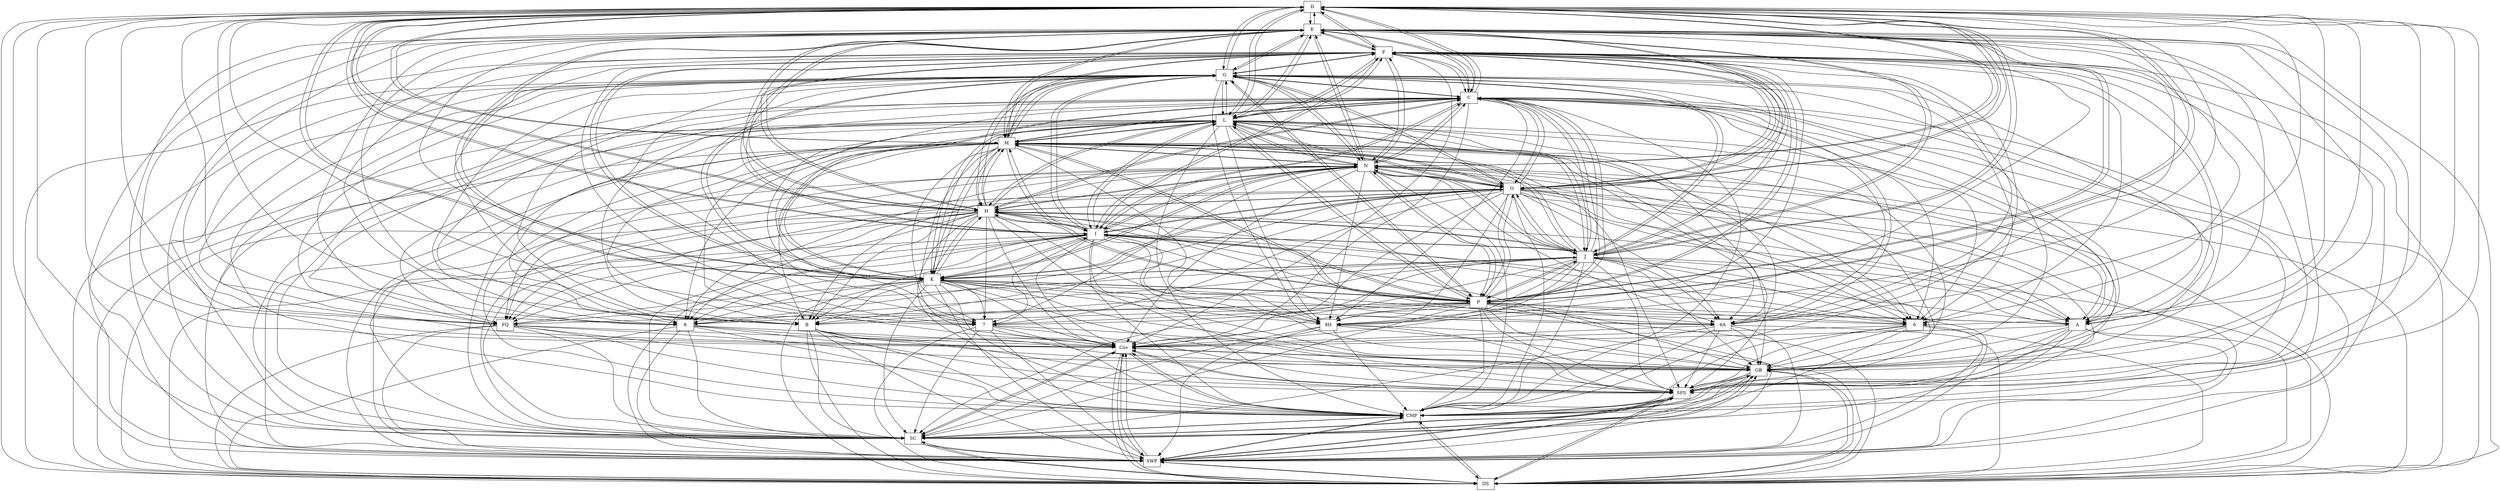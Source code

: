digraph{
graph [rankdir=TB];
node [shape=box];
edge [arrowhead=normal];
0[label="D",]
1[label="E",]
2[label="F",]
3[label="G",]
4[label="A",]
5[label="B",]
6[label="Cus",]
7[label="C",]
8[label="GB",]
9[label="L",]
10[label="M",]
11[label="N",]
12[label="O",]
13[label="H",]
14[label="I",]
15[label="J",]
16[label="K",]
17[label="P",]
18[label="DS",]
19[label="FQ",]
20[label="SWP",]
21[label="SC",]
22[label="6A",]
23[label="CMP",]
24[label="8H",]
25[label="SFS",]
26[label="7",]
27[label="6",]
28[label="8",]
0->1[label="",]
0->2[label="",]
0->3[label="",]
0->4[label="",]
0->5[label="",]
0->6[label="",]
0->7[label="",]
0->8[label="",]
0->9[label="",]
0->10[label="",]
0->11[label="",]
0->12[label="",]
0->13[label="",]
0->14[label="",]
0->15[label="",]
0->16[label="",]
0->17[label="",]
0->18[label="",]
0->19[label="",]
0->20[label="",]
0->21[label="",]
0->22[label="",]
0->23[label="",]
0->24[label="",]
0->25[label="",]
0->26[label="",]
0->27[label="",]
0->28[label="",]
1->0[label="",]
1->2[label="",]
1->3[label="",]
1->4[label="",]
1->5[label="",]
1->6[label="",]
1->7[label="",]
1->8[label="",]
1->9[label="",]
1->10[label="",]
1->11[label="",]
1->12[label="",]
1->13[label="",]
1->14[label="",]
1->15[label="",]
1->16[label="",]
1->17[label="",]
1->18[label="",]
1->19[label="",]
1->20[label="",]
1->21[label="",]
1->22[label="",]
1->23[label="",]
1->24[label="",]
1->25[label="",]
1->26[label="",]
1->27[label="",]
1->28[label="",]
2->0[label="",]
2->1[label="",]
2->3[label="",]
2->4[label="",]
2->5[label="",]
2->6[label="",]
2->7[label="",]
2->8[label="",]
2->9[label="",]
2->10[label="",]
2->11[label="",]
2->12[label="",]
2->13[label="",]
2->14[label="",]
2->15[label="",]
2->16[label="",]
2->17[label="",]
2->18[label="",]
2->19[label="",]
2->20[label="",]
2->21[label="",]
2->22[label="",]
2->23[label="",]
2->24[label="",]
2->25[label="",]
2->26[label="",]
2->27[label="",]
2->28[label="",]
3->0[label="",]
3->1[label="",]
3->2[label="",]
3->4[label="",]
3->5[label="",]
3->6[label="",]
3->7[label="",]
3->8[label="",]
3->9[label="",]
3->10[label="",]
3->11[label="",]
3->12[label="",]
3->13[label="",]
3->14[label="",]
3->15[label="",]
3->16[label="",]
3->17[label="",]
3->18[label="",]
3->19[label="",]
3->20[label="",]
3->21[label="",]
3->22[label="",]
3->23[label="",]
3->24[label="",]
3->25[label="",]
3->26[label="",]
3->27[label="",]
3->28[label="",]
4->6[label="",]
4->8[label="",]
4->18[label="",]
4->20[label="",]
4->21[label="",]
4->23[label="",]
4->25[label="",]
5->6[label="",]
5->8[label="",]
5->18[label="",]
5->20[label="",]
5->21[label="",]
5->23[label="",]
5->25[label="",]
6->8[label="",]
6->18[label="",]
6->20[label="",]
6->21[label="",]
6->23[label="",]
6->25[label="",]
7->0[label="",]
7->1[label="",]
7->2[label="",]
7->3[label="",]
7->4[label="",]
7->5[label="",]
7->6[label="",]
7->8[label="",]
7->9[label="",]
7->10[label="",]
7->11[label="",]
7->12[label="",]
7->13[label="",]
7->14[label="",]
7->15[label="",]
7->16[label="",]
7->17[label="",]
7->18[label="",]
7->19[label="",]
7->20[label="",]
7->21[label="",]
7->22[label="",]
7->23[label="",]
7->24[label="",]
7->25[label="",]
7->26[label="",]
7->27[label="",]
7->28[label="",]
8->6[label="",]
8->18[label="",]
8->20[label="",]
8->21[label="",]
8->23[label="",]
8->25[label="",]
9->0[label="",]
9->1[label="",]
9->2[label="",]
9->3[label="",]
9->4[label="",]
9->5[label="",]
9->6[label="",]
9->7[label="",]
9->8[label="",]
9->10[label="",]
9->11[label="",]
9->12[label="",]
9->13[label="",]
9->14[label="",]
9->15[label="",]
9->16[label="",]
9->17[label="",]
9->18[label="",]
9->19[label="",]
9->20[label="",]
9->21[label="",]
9->22[label="",]
9->23[label="",]
9->24[label="",]
9->25[label="",]
9->26[label="",]
9->27[label="",]
9->28[label="",]
10->0[label="",]
10->1[label="",]
10->2[label="",]
10->3[label="",]
10->4[label="",]
10->5[label="",]
10->6[label="",]
10->7[label="",]
10->8[label="",]
10->9[label="",]
10->11[label="",]
10->12[label="",]
10->13[label="",]
10->14[label="",]
10->15[label="",]
10->16[label="",]
10->17[label="",]
10->18[label="",]
10->19[label="",]
10->20[label="",]
10->21[label="",]
10->22[label="",]
10->23[label="",]
10->24[label="",]
10->25[label="",]
10->26[label="",]
10->27[label="",]
10->28[label="",]
11->0[label="",]
11->1[label="",]
11->2[label="",]
11->3[label="",]
11->4[label="",]
11->5[label="",]
11->6[label="",]
11->7[label="",]
11->8[label="",]
11->9[label="",]
11->10[label="",]
11->12[label="",]
11->13[label="",]
11->14[label="",]
11->15[label="",]
11->16[label="",]
11->17[label="",]
11->18[label="",]
11->19[label="",]
11->20[label="",]
11->21[label="",]
11->22[label="",]
11->23[label="",]
11->24[label="",]
11->25[label="",]
11->26[label="",]
11->27[label="",]
11->28[label="",]
12->0[label="",]
12->1[label="",]
12->2[label="",]
12->3[label="",]
12->4[label="",]
12->5[label="",]
12->6[label="",]
12->7[label="",]
12->8[label="",]
12->9[label="",]
12->10[label="",]
12->11[label="",]
12->13[label="",]
12->14[label="",]
12->15[label="",]
12->16[label="",]
12->17[label="",]
12->18[label="",]
12->19[label="",]
12->20[label="",]
12->21[label="",]
12->22[label="",]
12->23[label="",]
12->24[label="",]
12->25[label="",]
12->26[label="",]
12->27[label="",]
12->28[label="",]
13->0[label="",]
13->1[label="",]
13->2[label="",]
13->3[label="",]
13->4[label="",]
13->5[label="",]
13->6[label="",]
13->7[label="",]
13->8[label="",]
13->9[label="",]
13->10[label="",]
13->11[label="",]
13->12[label="",]
13->14[label="",]
13->15[label="",]
13->16[label="",]
13->17[label="",]
13->18[label="",]
13->19[label="",]
13->20[label="",]
13->21[label="",]
13->22[label="",]
13->23[label="",]
13->24[label="",]
13->25[label="",]
13->26[label="",]
13->27[label="",]
13->28[label="",]
14->0[label="",]
14->1[label="",]
14->2[label="",]
14->3[label="",]
14->4[label="",]
14->5[label="",]
14->6[label="",]
14->7[label="",]
14->8[label="",]
14->9[label="",]
14->10[label="",]
14->11[label="",]
14->12[label="",]
14->13[label="",]
14->15[label="",]
14->16[label="",]
14->17[label="",]
14->18[label="",]
14->19[label="",]
14->20[label="",]
14->21[label="",]
14->22[label="",]
14->23[label="",]
14->24[label="",]
14->25[label="",]
14->26[label="",]
14->27[label="",]
14->28[label="",]
15->0[label="",]
15->1[label="",]
15->2[label="",]
15->3[label="",]
15->4[label="",]
15->5[label="",]
15->6[label="",]
15->7[label="",]
15->8[label="",]
15->9[label="",]
15->10[label="",]
15->11[label="",]
15->12[label="",]
15->13[label="",]
15->14[label="",]
15->16[label="",]
15->17[label="",]
15->18[label="",]
15->19[label="",]
15->20[label="",]
15->21[label="",]
15->22[label="",]
15->23[label="",]
15->24[label="",]
15->25[label="",]
15->26[label="",]
15->27[label="",]
15->28[label="",]
16->0[label="",]
16->1[label="",]
16->2[label="",]
16->3[label="",]
16->4[label="",]
16->5[label="",]
16->6[label="",]
16->7[label="",]
16->8[label="",]
16->9[label="",]
16->10[label="",]
16->11[label="",]
16->12[label="",]
16->13[label="",]
16->14[label="",]
16->15[label="",]
16->17[label="",]
16->18[label="",]
16->19[label="",]
16->20[label="",]
16->21[label="",]
16->22[label="",]
16->23[label="",]
16->24[label="",]
16->25[label="",]
16->26[label="",]
16->27[label="",]
16->28[label="",]
17->0[label="",]
17->1[label="",]
17->2[label="",]
17->3[label="",]
17->4[label="",]
17->5[label="",]
17->6[label="",]
17->7[label="",]
17->8[label="",]
17->9[label="",]
17->10[label="",]
17->11[label="",]
17->12[label="",]
17->13[label="",]
17->14[label="",]
17->15[label="",]
17->16[label="",]
17->18[label="",]
17->19[label="",]
17->20[label="",]
17->21[label="",]
17->22[label="",]
17->23[label="",]
17->24[label="",]
17->25[label="",]
17->26[label="",]
17->27[label="",]
17->28[label="",]
18->6[label="",]
18->8[label="",]
18->20[label="",]
18->21[label="",]
18->23[label="",]
18->25[label="",]
19->6[label="",]
19->8[label="",]
19->18[label="",]
19->20[label="",]
19->21[label="",]
19->23[label="",]
19->25[label="",]
20->6[label="",]
20->8[label="",]
20->18[label="",]
20->21[label="",]
20->23[label="",]
20->25[label="",]
21->6[label="",]
21->8[label="",]
21->18[label="",]
21->20[label="",]
21->23[label="",]
21->25[label="",]
22->6[label="",]
22->8[label="",]
22->18[label="",]
22->20[label="",]
22->21[label="",]
22->23[label="",]
22->25[label="",]
23->6[label="",]
23->8[label="",]
23->18[label="",]
23->20[label="",]
23->21[label="",]
23->25[label="",]
24->6[label="",]
24->8[label="",]
24->18[label="",]
24->20[label="",]
24->21[label="",]
24->23[label="",]
24->25[label="",]
25->6[label="",]
25->8[label="",]
25->18[label="",]
25->20[label="",]
25->21[label="",]
25->23[label="",]
26->6[label="",]
26->8[label="",]
26->18[label="",]
26->20[label="",]
26->21[label="",]
26->23[label="",]
26->25[label="",]
27->6[label="",]
27->8[label="",]
27->18[label="",]
27->20[label="",]
27->21[label="",]
27->23[label="",]
27->25[label="",]
28->6[label="",]
28->8[label="",]
28->18[label="",]
28->20[label="",]
28->21[label="",]
28->23[label="",]
28->25[label="",]
}

